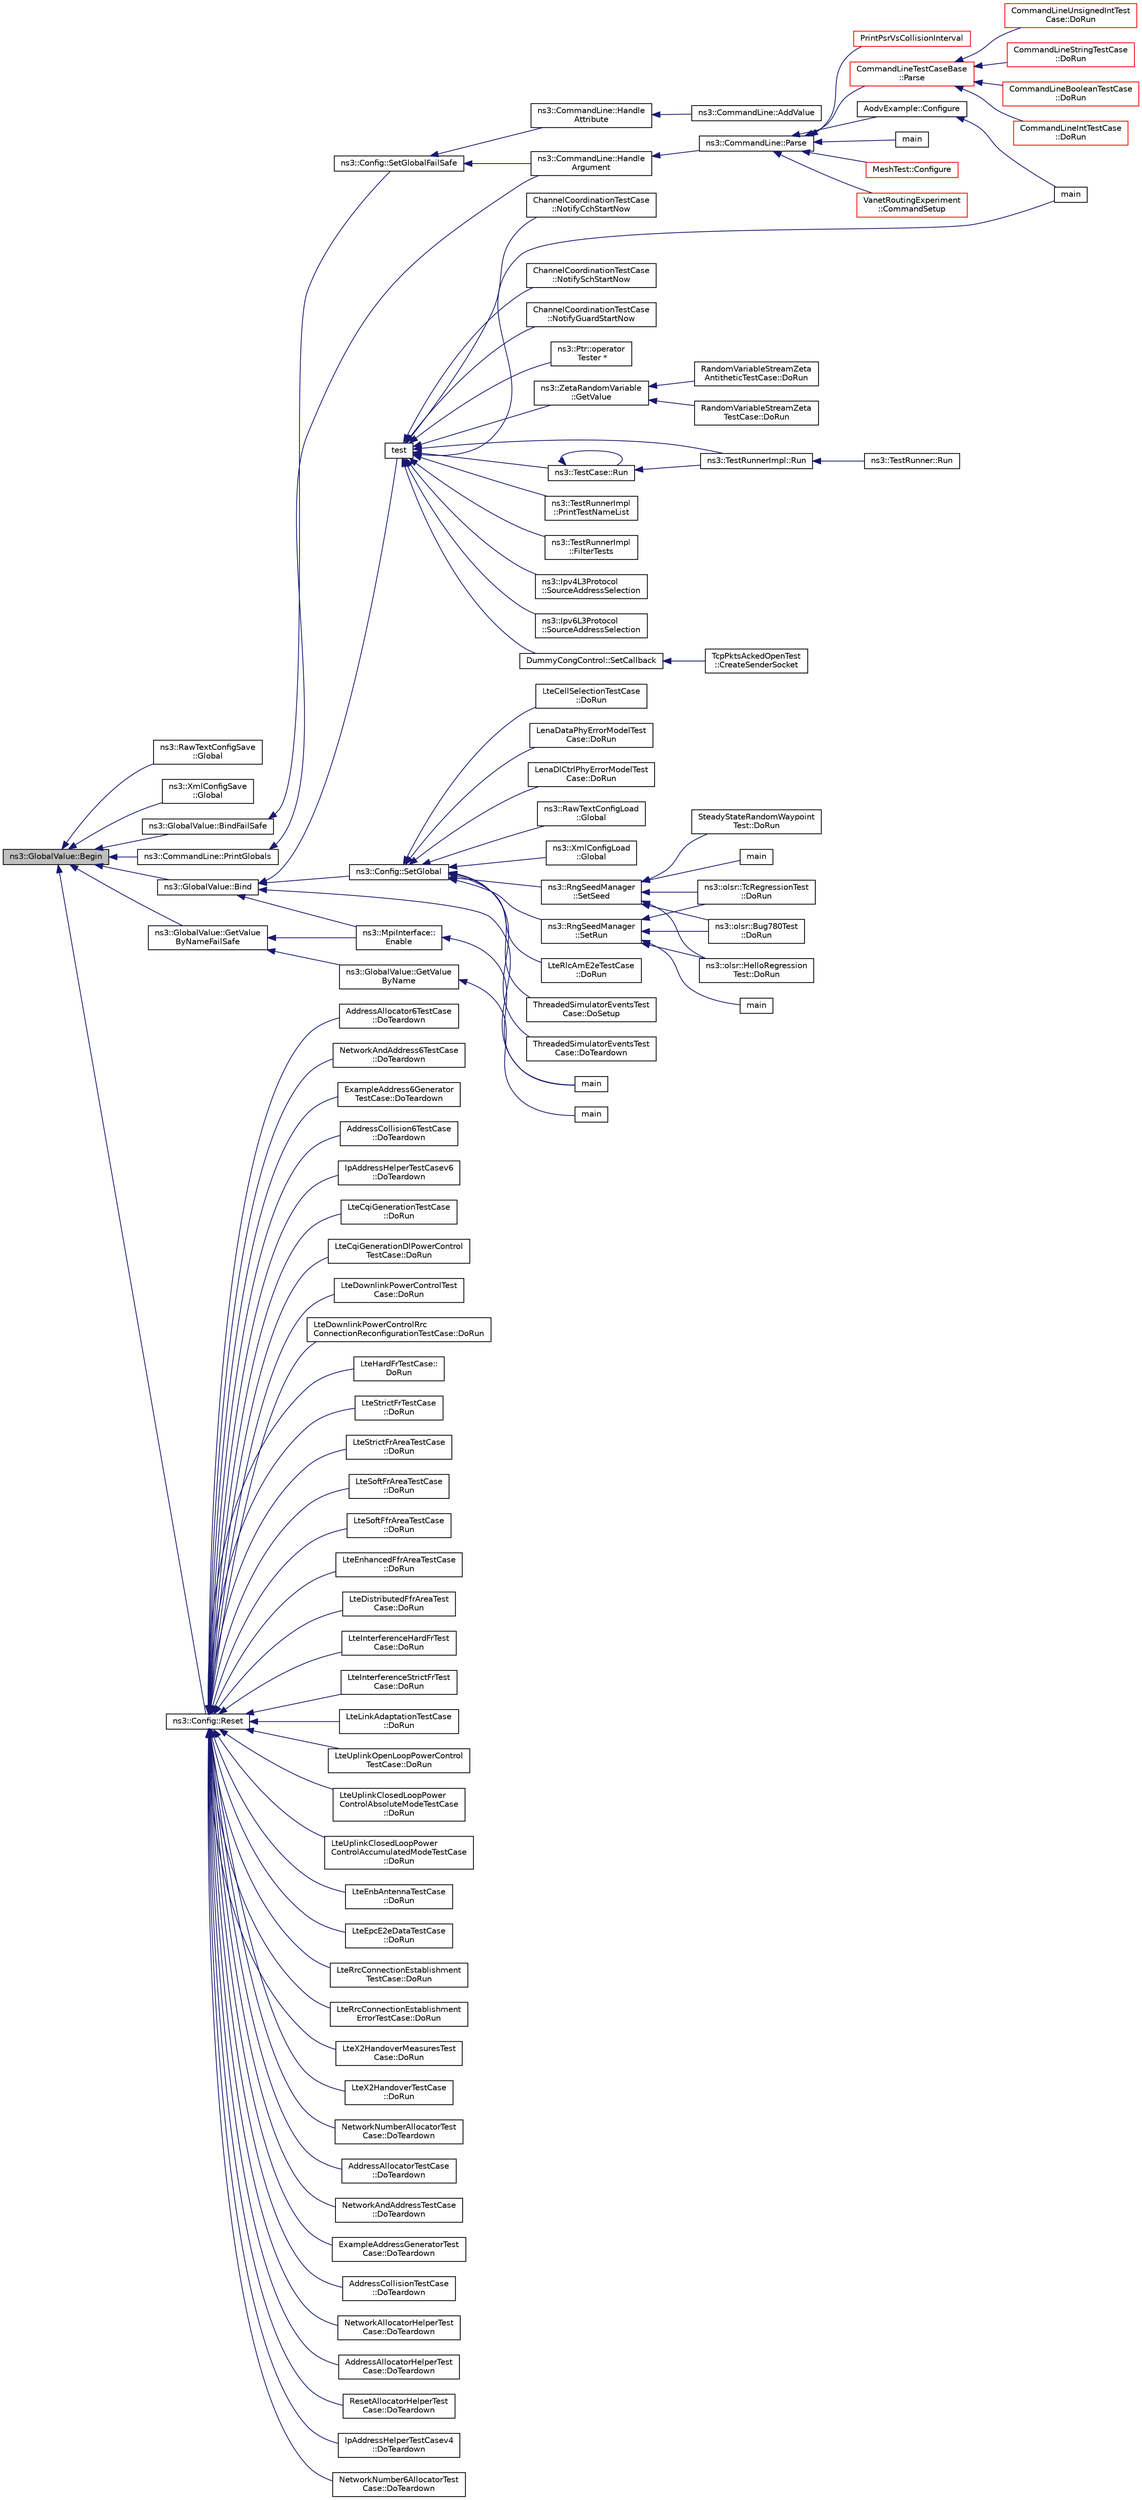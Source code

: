 digraph "ns3::GlobalValue::Begin"
{
  edge [fontname="Helvetica",fontsize="10",labelfontname="Helvetica",labelfontsize="10"];
  node [fontname="Helvetica",fontsize="10",shape=record];
  rankdir="LR";
  Node1 [label="ns3::GlobalValue::Begin",height=0.2,width=0.4,color="black", fillcolor="grey75", style="filled", fontcolor="black"];
  Node1 -> Node2 [dir="back",color="midnightblue",fontsize="10",style="solid"];
  Node2 [label="ns3::RawTextConfigSave\l::Global",height=0.2,width=0.4,color="black", fillcolor="white", style="filled",URL="$d8/de6/classns3_1_1RawTextConfigSave.html#aedac65aa213d155d05ef03aa039bcda3"];
  Node1 -> Node3 [dir="back",color="midnightblue",fontsize="10",style="solid"];
  Node3 [label="ns3::XmlConfigSave\l::Global",height=0.2,width=0.4,color="black", fillcolor="white", style="filled",URL="$d7/d91/classns3_1_1XmlConfigSave.html#a4cd0df25f4499814bce7a3041c155cc1"];
  Node1 -> Node4 [dir="back",color="midnightblue",fontsize="10",style="solid"];
  Node4 [label="ns3::CommandLine::PrintGlobals",height=0.2,width=0.4,color="black", fillcolor="white", style="filled",URL="$dc/d87/classns3_1_1CommandLine.html#ae531d3f88153ab9edac51509cc0cf8be"];
  Node4 -> Node5 [dir="back",color="midnightblue",fontsize="10",style="solid"];
  Node5 [label="ns3::CommandLine::Handle\lArgument",height=0.2,width=0.4,color="black", fillcolor="white", style="filled",URL="$dc/d87/classns3_1_1CommandLine.html#a527b83304a3c713f3e84711a8a2185a7"];
  Node5 -> Node6 [dir="back",color="midnightblue",fontsize="10",style="solid"];
  Node6 [label="ns3::CommandLine::Parse",height=0.2,width=0.4,color="black", fillcolor="white", style="filled",URL="$dc/d87/classns3_1_1CommandLine.html#a5c10b85b3207e5ecb48d907966923156"];
  Node6 -> Node7 [dir="back",color="midnightblue",fontsize="10",style="solid"];
  Node7 [label="AodvExample::Configure",height=0.2,width=0.4,color="black", fillcolor="white", style="filled",URL="$d7/db6/classAodvExample.html#a0700a4fd53f852f3eeca33d4721cc548",tooltip="Configure script parameters,. "];
  Node7 -> Node8 [dir="back",color="midnightblue",fontsize="10",style="solid"];
  Node8 [label="main",height=0.2,width=0.4,color="black", fillcolor="white", style="filled",URL="$d4/de9/aodv_8cc.html#a3c04138a5bfe5d72780bb7e82a18e627"];
  Node6 -> Node9 [dir="back",color="midnightblue",fontsize="10",style="solid"];
  Node9 [label="main",height=0.2,width=0.4,color="black", fillcolor="white", style="filled",URL="$d0/d88/csma-bridge-one-hop_8cc.html#a0ddf1224851353fc92bfbff6f499fa97"];
  Node6 -> Node10 [dir="back",color="midnightblue",fontsize="10",style="solid"];
  Node10 [label="CommandLineTestCaseBase\l::Parse",height=0.2,width=0.4,color="red", fillcolor="white", style="filled",URL="$d6/db6/classCommandLineTestCaseBase.html#aa8bbc2d366637977fd21170282baaa0c"];
  Node10 -> Node11 [dir="back",color="midnightblue",fontsize="10",style="solid"];
  Node11 [label="CommandLineBooleanTestCase\l::DoRun",height=0.2,width=0.4,color="red", fillcolor="white", style="filled",URL="$de/de5/classCommandLineBooleanTestCase.html#a363366e3ebe9d0e64d13911508866f29"];
  Node10 -> Node12 [dir="back",color="midnightblue",fontsize="10",style="solid"];
  Node12 [label="CommandLineIntTestCase\l::DoRun",height=0.2,width=0.4,color="red", fillcolor="white", style="filled",URL="$d5/d6e/classCommandLineIntTestCase.html#af3df43f16f961e471a638094a2465c8c"];
  Node10 -> Node13 [dir="back",color="midnightblue",fontsize="10",style="solid"];
  Node13 [label="CommandLineUnsignedIntTest\lCase::DoRun",height=0.2,width=0.4,color="red", fillcolor="white", style="filled",URL="$d6/d14/classCommandLineUnsignedIntTestCase.html#aa8db209759d5df79d6955b2e68006865"];
  Node10 -> Node14 [dir="back",color="midnightblue",fontsize="10",style="solid"];
  Node14 [label="CommandLineStringTestCase\l::DoRun",height=0.2,width=0.4,color="red", fillcolor="white", style="filled",URL="$dd/db4/classCommandLineStringTestCase.html#a1e1884d2d92e33425b28c503f4a495a8"];
  Node6 -> Node15 [dir="back",color="midnightblue",fontsize="10",style="solid"];
  Node15 [label="MeshTest::Configure",height=0.2,width=0.4,color="red", fillcolor="white", style="filled",URL="$da/dd3/classMeshTest.html#ad608dd51da59550b84b31a5ec71b71fb",tooltip="Configure test from command line arguments. "];
  Node6 -> Node16 [dir="back",color="midnightblue",fontsize="10",style="solid"];
  Node16 [label="VanetRoutingExperiment\l::CommandSetup",height=0.2,width=0.4,color="red", fillcolor="white", style="filled",URL="$d7/d1b/classVanetRoutingExperiment.html#a6faaa1c235b5a015a5896be6fe6e6903",tooltip="Run the simulation. "];
  Node6 -> Node17 [dir="back",color="midnightblue",fontsize="10",style="solid"];
  Node17 [label="PrintPsrVsCollisionInterval",height=0.2,width=0.4,color="red", fillcolor="white", style="filled",URL="$d6/ddc/wifi-phy-test_8cc.html#aab44d6a0275b5772fc749d381feea8ab"];
  Node1 -> Node18 [dir="back",color="midnightblue",fontsize="10",style="solid"];
  Node18 [label="ns3::Config::Reset",height=0.2,width=0.4,color="black", fillcolor="white", style="filled",URL="$d1/d44/group__config.html#ga2c1b65724f42f8c72276d7e7ad6df6db"];
  Node18 -> Node19 [dir="back",color="midnightblue",fontsize="10",style="solid"];
  Node19 [label="NetworkNumberAllocatorTest\lCase::DoTeardown",height=0.2,width=0.4,color="black", fillcolor="white", style="filled",URL="$d1/d1c/classNetworkNumberAllocatorTestCase.html#a078c6ba36a63f866b595b1491dbf1564",tooltip="Implementation to do any local setup required for this TestCase. "];
  Node18 -> Node20 [dir="back",color="midnightblue",fontsize="10",style="solid"];
  Node20 [label="AddressAllocatorTestCase\l::DoTeardown",height=0.2,width=0.4,color="black", fillcolor="white", style="filled",URL="$d3/d1c/classAddressAllocatorTestCase.html#a32e2fc8298c4b9f42c437833ee325588",tooltip="Implementation to do any local setup required for this TestCase. "];
  Node18 -> Node21 [dir="back",color="midnightblue",fontsize="10",style="solid"];
  Node21 [label="NetworkAndAddressTestCase\l::DoTeardown",height=0.2,width=0.4,color="black", fillcolor="white", style="filled",URL="$dc/dd9/classNetworkAndAddressTestCase.html#a047d961acbef00d3553530de20724ab5",tooltip="Implementation to do any local setup required for this TestCase. "];
  Node18 -> Node22 [dir="back",color="midnightblue",fontsize="10",style="solid"];
  Node22 [label="ExampleAddressGeneratorTest\lCase::DoTeardown",height=0.2,width=0.4,color="black", fillcolor="white", style="filled",URL="$d7/d72/classExampleAddressGeneratorTestCase.html#a995114c4ae4f8f0e65c8be207dec527a",tooltip="Implementation to do any local setup required for this TestCase. "];
  Node18 -> Node23 [dir="back",color="midnightblue",fontsize="10",style="solid"];
  Node23 [label="AddressCollisionTestCase\l::DoTeardown",height=0.2,width=0.4,color="black", fillcolor="white", style="filled",URL="$d1/db2/classAddressCollisionTestCase.html#acc84db24a2d44fa909ed0c8b2e3a771c",tooltip="Implementation to do any local setup required for this TestCase. "];
  Node18 -> Node24 [dir="back",color="midnightblue",fontsize="10",style="solid"];
  Node24 [label="NetworkAllocatorHelperTest\lCase::DoTeardown",height=0.2,width=0.4,color="black", fillcolor="white", style="filled",URL="$d4/d39/classNetworkAllocatorHelperTestCase.html#ab22bf9f68723e01700d0ead52e40ca2e",tooltip="Implementation to do any local setup required for this TestCase. "];
  Node18 -> Node25 [dir="back",color="midnightblue",fontsize="10",style="solid"];
  Node25 [label="AddressAllocatorHelperTest\lCase::DoTeardown",height=0.2,width=0.4,color="black", fillcolor="white", style="filled",URL="$d9/d4d/classAddressAllocatorHelperTestCase.html#a4e97fb60346508f005c2c36d696cc999",tooltip="Implementation to do any local setup required for this TestCase. "];
  Node18 -> Node26 [dir="back",color="midnightblue",fontsize="10",style="solid"];
  Node26 [label="ResetAllocatorHelperTest\lCase::DoTeardown",height=0.2,width=0.4,color="black", fillcolor="white", style="filled",URL="$d4/d12/classResetAllocatorHelperTestCase.html#ab079504ad193514f345db867c2425ce2",tooltip="Implementation to do any local setup required for this TestCase. "];
  Node18 -> Node27 [dir="back",color="midnightblue",fontsize="10",style="solid"];
  Node27 [label="IpAddressHelperTestCasev4\l::DoTeardown",height=0.2,width=0.4,color="black", fillcolor="white", style="filled",URL="$d1/d4f/classIpAddressHelperTestCasev4.html#a4b89af9154903e73a8363629eb52f91f",tooltip="Implementation to do any local setup required for this TestCase. "];
  Node18 -> Node28 [dir="back",color="midnightblue",fontsize="10",style="solid"];
  Node28 [label="NetworkNumber6AllocatorTest\lCase::DoTeardown",height=0.2,width=0.4,color="black", fillcolor="white", style="filled",URL="$d0/df4/classNetworkNumber6AllocatorTestCase.html#a848d1104abd604a9a247291215423b5a",tooltip="Implementation to do any local setup required for this TestCase. "];
  Node18 -> Node29 [dir="back",color="midnightblue",fontsize="10",style="solid"];
  Node29 [label="AddressAllocator6TestCase\l::DoTeardown",height=0.2,width=0.4,color="black", fillcolor="white", style="filled",URL="$df/d09/classAddressAllocator6TestCase.html#a793c68d6b71b136720a9449eb1be3356",tooltip="Implementation to do any local setup required for this TestCase. "];
  Node18 -> Node30 [dir="back",color="midnightblue",fontsize="10",style="solid"];
  Node30 [label="NetworkAndAddress6TestCase\l::DoTeardown",height=0.2,width=0.4,color="black", fillcolor="white", style="filled",URL="$d3/d54/classNetworkAndAddress6TestCase.html#af2753127f653141345a32a25950662ed",tooltip="Implementation to do any local setup required for this TestCase. "];
  Node18 -> Node31 [dir="back",color="midnightblue",fontsize="10",style="solid"];
  Node31 [label="ExampleAddress6Generator\lTestCase::DoTeardown",height=0.2,width=0.4,color="black", fillcolor="white", style="filled",URL="$d0/d3f/classExampleAddress6GeneratorTestCase.html#ad4365c4cc962ca136304cc912bce31a6",tooltip="Implementation to do any local setup required for this TestCase. "];
  Node18 -> Node32 [dir="back",color="midnightblue",fontsize="10",style="solid"];
  Node32 [label="AddressCollision6TestCase\l::DoTeardown",height=0.2,width=0.4,color="black", fillcolor="white", style="filled",URL="$d5/d68/classAddressCollision6TestCase.html#af55535f050c2c9fb1e3c1ec1fcf73d4a",tooltip="Implementation to do any local setup required for this TestCase. "];
  Node18 -> Node33 [dir="back",color="midnightblue",fontsize="10",style="solid"];
  Node33 [label="IpAddressHelperTestCasev6\l::DoTeardown",height=0.2,width=0.4,color="black", fillcolor="white", style="filled",URL="$dc/d80/classIpAddressHelperTestCasev6.html#a560c9635d2119509c0df27f7f5dbbeda",tooltip="Implementation to do any local setup required for this TestCase. "];
  Node18 -> Node34 [dir="back",color="midnightblue",fontsize="10",style="solid"];
  Node34 [label="LteCqiGenerationTestCase\l::DoRun",height=0.2,width=0.4,color="black", fillcolor="white", style="filled",URL="$d6/d58/classLteCqiGenerationTestCase.html#a263a0f3670c23e42ed3feb7d353bdd09",tooltip="Implementation to actually run this TestCase. "];
  Node18 -> Node35 [dir="back",color="midnightblue",fontsize="10",style="solid"];
  Node35 [label="LteCqiGenerationDlPowerControl\lTestCase::DoRun",height=0.2,width=0.4,color="black", fillcolor="white", style="filled",URL="$d0/d70/classLteCqiGenerationDlPowerControlTestCase.html#a8a6ba5e52123fc8ed0deb9014a8b0591",tooltip="Implementation to actually run this TestCase. "];
  Node18 -> Node36 [dir="back",color="midnightblue",fontsize="10",style="solid"];
  Node36 [label="LteDownlinkPowerControlTest\lCase::DoRun",height=0.2,width=0.4,color="black", fillcolor="white", style="filled",URL="$dd/d8d/classLteDownlinkPowerControlTestCase.html#a2eb1e31f7313f51061d8aa950d3f4268",tooltip="Implementation to actually run this TestCase. "];
  Node18 -> Node37 [dir="back",color="midnightblue",fontsize="10",style="solid"];
  Node37 [label="LteDownlinkPowerControlRrc\lConnectionReconfigurationTestCase::DoRun",height=0.2,width=0.4,color="black", fillcolor="white", style="filled",URL="$dd/d20/classLteDownlinkPowerControlRrcConnectionReconfigurationTestCase.html#a3f7be434747a85c448ade6fc4500d552",tooltip="Implementation to actually run this TestCase. "];
  Node18 -> Node38 [dir="back",color="midnightblue",fontsize="10",style="solid"];
  Node38 [label="LteHardFrTestCase::\lDoRun",height=0.2,width=0.4,color="black", fillcolor="white", style="filled",URL="$d3/d19/classLteHardFrTestCase.html#a7267927f1ffb7acff88742eb33ab2e3c",tooltip="Implementation to actually run this TestCase. "];
  Node18 -> Node39 [dir="back",color="midnightblue",fontsize="10",style="solid"];
  Node39 [label="LteStrictFrTestCase\l::DoRun",height=0.2,width=0.4,color="black", fillcolor="white", style="filled",URL="$d7/d86/classLteStrictFrTestCase.html#afd223c9e5a1d3e14a244303963e21425",tooltip="Implementation to actually run this TestCase. "];
  Node18 -> Node40 [dir="back",color="midnightblue",fontsize="10",style="solid"];
  Node40 [label="LteStrictFrAreaTestCase\l::DoRun",height=0.2,width=0.4,color="black", fillcolor="white", style="filled",URL="$df/d79/classLteStrictFrAreaTestCase.html#a61e945e04c3b10a50c2f484198199b49",tooltip="Implementation to actually run this TestCase. "];
  Node18 -> Node41 [dir="back",color="midnightblue",fontsize="10",style="solid"];
  Node41 [label="LteSoftFrAreaTestCase\l::DoRun",height=0.2,width=0.4,color="black", fillcolor="white", style="filled",URL="$de/df4/classLteSoftFrAreaTestCase.html#ae0df301b6c0f1a80a0145746b15a109c",tooltip="Implementation to actually run this TestCase. "];
  Node18 -> Node42 [dir="back",color="midnightblue",fontsize="10",style="solid"];
  Node42 [label="LteSoftFfrAreaTestCase\l::DoRun",height=0.2,width=0.4,color="black", fillcolor="white", style="filled",URL="$d5/df1/classLteSoftFfrAreaTestCase.html#aaf88ccad780563fc6394cd97ec9328d4",tooltip="Implementation to actually run this TestCase. "];
  Node18 -> Node43 [dir="back",color="midnightblue",fontsize="10",style="solid"];
  Node43 [label="LteEnhancedFfrAreaTestCase\l::DoRun",height=0.2,width=0.4,color="black", fillcolor="white", style="filled",URL="$dc/d2a/classLteEnhancedFfrAreaTestCase.html#aa242a1923952a50df92c3e291f1ca8a6",tooltip="Implementation to actually run this TestCase. "];
  Node18 -> Node44 [dir="back",color="midnightblue",fontsize="10",style="solid"];
  Node44 [label="LteDistributedFfrAreaTest\lCase::DoRun",height=0.2,width=0.4,color="black", fillcolor="white", style="filled",URL="$d7/d87/classLteDistributedFfrAreaTestCase.html#a1a386a39f2ddc3d22b17a134b775e2b7",tooltip="Implementation to actually run this TestCase. "];
  Node18 -> Node45 [dir="back",color="midnightblue",fontsize="10",style="solid"];
  Node45 [label="LteInterferenceHardFrTest\lCase::DoRun",height=0.2,width=0.4,color="black", fillcolor="white", style="filled",URL="$d5/d60/classLteInterferenceHardFrTestCase.html#a2967abd43e38abed8a9d85d51c59937b",tooltip="Implementation to actually run this TestCase. "];
  Node18 -> Node46 [dir="back",color="midnightblue",fontsize="10",style="solid"];
  Node46 [label="LteInterferenceStrictFrTest\lCase::DoRun",height=0.2,width=0.4,color="black", fillcolor="white", style="filled",URL="$d6/da6/classLteInterferenceStrictFrTestCase.html#a8c8428c04ea0f4a892f289bb8423da52",tooltip="Implementation to actually run this TestCase. "];
  Node18 -> Node47 [dir="back",color="midnightblue",fontsize="10",style="solid"];
  Node47 [label="LteLinkAdaptationTestCase\l::DoRun",height=0.2,width=0.4,color="black", fillcolor="white", style="filled",URL="$d6/df3/classLteLinkAdaptationTestCase.html#a2310163be7e860827f18fce7fd100649",tooltip="Implementation to actually run this TestCase. "];
  Node18 -> Node48 [dir="back",color="midnightblue",fontsize="10",style="solid"];
  Node48 [label="LteUplinkOpenLoopPowerControl\lTestCase::DoRun",height=0.2,width=0.4,color="black", fillcolor="white", style="filled",URL="$d0/d8c/classLteUplinkOpenLoopPowerControlTestCase.html#a1cd67f8fd6b950e1a92142dec9e4af10",tooltip="Implementation to actually run this TestCase. "];
  Node18 -> Node49 [dir="back",color="midnightblue",fontsize="10",style="solid"];
  Node49 [label="LteUplinkClosedLoopPower\lControlAbsoluteModeTestCase\l::DoRun",height=0.2,width=0.4,color="black", fillcolor="white", style="filled",URL="$df/d5e/classLteUplinkClosedLoopPowerControlAbsoluteModeTestCase.html#a6a3e4107566655c5cbbf946c0e68c3d0",tooltip="Implementation to actually run this TestCase. "];
  Node18 -> Node50 [dir="back",color="midnightblue",fontsize="10",style="solid"];
  Node50 [label="LteUplinkClosedLoopPower\lControlAccumulatedModeTestCase\l::DoRun",height=0.2,width=0.4,color="black", fillcolor="white", style="filled",URL="$d0/d7a/classLteUplinkClosedLoopPowerControlAccumulatedModeTestCase.html#aefa91ec44dabd2bed1558fce70290da9",tooltip="Implementation to actually run this TestCase. "];
  Node18 -> Node51 [dir="back",color="midnightblue",fontsize="10",style="solid"];
  Node51 [label="LteEnbAntennaTestCase\l::DoRun",height=0.2,width=0.4,color="black", fillcolor="white", style="filled",URL="$db/d32/classLteEnbAntennaTestCase.html#a6120b567186fa3218fdaa1712399079e",tooltip="Implementation to actually run this TestCase. "];
  Node18 -> Node52 [dir="back",color="midnightblue",fontsize="10",style="solid"];
  Node52 [label="LteEpcE2eDataTestCase\l::DoRun",height=0.2,width=0.4,color="black", fillcolor="white", style="filled",URL="$de/d92/classLteEpcE2eDataTestCase.html#a7b55bb639cd07d8b68365444a4cea639",tooltip="Implementation to actually run this TestCase. "];
  Node18 -> Node53 [dir="back",color="midnightblue",fontsize="10",style="solid"];
  Node53 [label="LteRrcConnectionEstablishment\lTestCase::DoRun",height=0.2,width=0.4,color="black", fillcolor="white", style="filled",URL="$df/dad/classLteRrcConnectionEstablishmentTestCase.html#a2c32cab9b29852f42c4ad1e7b68068b2",tooltip="Implementation to actually run this TestCase. "];
  Node18 -> Node54 [dir="back",color="midnightblue",fontsize="10",style="solid"];
  Node54 [label="LteRrcConnectionEstablishment\lErrorTestCase::DoRun",height=0.2,width=0.4,color="black", fillcolor="white", style="filled",URL="$d3/d7a/classLteRrcConnectionEstablishmentErrorTestCase.html#adaffd410f878c9af5d8d4df0db31eeee",tooltip="Implementation to actually run this TestCase. "];
  Node18 -> Node55 [dir="back",color="midnightblue",fontsize="10",style="solid"];
  Node55 [label="LteX2HandoverMeasuresTest\lCase::DoRun",height=0.2,width=0.4,color="black", fillcolor="white", style="filled",URL="$dd/d82/classLteX2HandoverMeasuresTestCase.html#a6aefe1e71df347688687fb5d8dd54104",tooltip="Implementation to actually run this TestCase. "];
  Node18 -> Node56 [dir="back",color="midnightblue",fontsize="10",style="solid"];
  Node56 [label="LteX2HandoverTestCase\l::DoRun",height=0.2,width=0.4,color="black", fillcolor="white", style="filled",URL="$d4/d48/classLteX2HandoverTestCase.html#a5d77d6fbe61da649203846d4617b4716",tooltip="Implementation to actually run this TestCase. "];
  Node1 -> Node57 [dir="back",color="midnightblue",fontsize="10",style="solid"];
  Node57 [label="ns3::GlobalValue::Bind",height=0.2,width=0.4,color="black", fillcolor="white", style="filled",URL="$dc/d02/classns3_1_1GlobalValue.html#a4fe56773b98d1047cd50e974256fd14a"];
  Node57 -> Node58 [dir="back",color="midnightblue",fontsize="10",style="solid"];
  Node58 [label="main",height=0.2,width=0.4,color="black", fillcolor="white", style="filled",URL="$df/d60/brite-MPI-example_8cc.html#a0ddf1224851353fc92bfbff6f499fa97"];
  Node57 -> Node59 [dir="back",color="midnightblue",fontsize="10",style="solid"];
  Node59 [label="test",height=0.2,width=0.4,color="black", fillcolor="white", style="filled",URL="$d2/def/main-test-sync_8cc.html#a708a4c1a4d0c4acc4c447310dd4db27f"];
  Node59 -> Node8 [dir="back",color="midnightblue",fontsize="10",style="solid"];
  Node59 -> Node60 [dir="back",color="midnightblue",fontsize="10",style="solid"];
  Node60 [label="ns3::Ptr::operator\l Tester *",height=0.2,width=0.4,color="black", fillcolor="white", style="filled",URL="$dc/d90/classns3_1_1Ptr.html#a34606999f733fa070d246f5d178739a1"];
  Node59 -> Node61 [dir="back",color="midnightblue",fontsize="10",style="solid"];
  Node61 [label="ns3::ZetaRandomVariable\l::GetValue",height=0.2,width=0.4,color="black", fillcolor="white", style="filled",URL="$da/dd8/classns3_1_1ZetaRandomVariable.html#a8ab47b42912943fe4eea82bdd250d42a",tooltip="Returns a random double from a zeta distribution with the specified alpha. "];
  Node61 -> Node62 [dir="back",color="midnightblue",fontsize="10",style="solid"];
  Node62 [label="RandomVariableStreamZeta\lTestCase::DoRun",height=0.2,width=0.4,color="black", fillcolor="white", style="filled",URL="$d8/de7/classRandomVariableStreamZetaTestCase.html#a7618faf8620a51f1ed56e1c7e10f3d1f",tooltip="Implementation to actually run this TestCase. "];
  Node61 -> Node63 [dir="back",color="midnightblue",fontsize="10",style="solid"];
  Node63 [label="RandomVariableStreamZeta\lAntitheticTestCase::DoRun",height=0.2,width=0.4,color="black", fillcolor="white", style="filled",URL="$d3/d91/classRandomVariableStreamZetaAntitheticTestCase.html#ac97c0559c3511e171350fabb6a5e8c74",tooltip="Implementation to actually run this TestCase. "];
  Node59 -> Node64 [dir="back",color="midnightblue",fontsize="10",style="solid"];
  Node64 [label="ns3::TestCase::Run",height=0.2,width=0.4,color="black", fillcolor="white", style="filled",URL="$dd/d88/classns3_1_1TestCase.html#abd20623e3e8fcb6bd4ec69e93f32f621",tooltip="Actually run this TestCase. "];
  Node64 -> Node64 [dir="back",color="midnightblue",fontsize="10",style="solid"];
  Node64 -> Node65 [dir="back",color="midnightblue",fontsize="10",style="solid"];
  Node65 [label="ns3::TestRunnerImpl::Run",height=0.2,width=0.4,color="black", fillcolor="white", style="filled",URL="$d7/d71/classns3_1_1TestRunnerImpl.html#aab866f90a3b2d8fa20dabded33e35012"];
  Node65 -> Node66 [dir="back",color="midnightblue",fontsize="10",style="solid"];
  Node66 [label="ns3::TestRunner::Run",height=0.2,width=0.4,color="black", fillcolor="white", style="filled",URL="$d4/dc8/classns3_1_1TestRunner.html#ae581562d0c0d0525e7e0444451ef352c"];
  Node59 -> Node67 [dir="back",color="midnightblue",fontsize="10",style="solid"];
  Node67 [label="ns3::TestRunnerImpl\l::PrintTestNameList",height=0.2,width=0.4,color="black", fillcolor="white", style="filled",URL="$d7/d71/classns3_1_1TestRunnerImpl.html#a9bd9699afbbe1a774e928637621b47c0"];
  Node59 -> Node68 [dir="back",color="midnightblue",fontsize="10",style="solid"];
  Node68 [label="ns3::TestRunnerImpl\l::FilterTests",height=0.2,width=0.4,color="black", fillcolor="white", style="filled",URL="$d7/d71/classns3_1_1TestRunnerImpl.html#a42560fb0ddfece59837a10913426a87b"];
  Node59 -> Node65 [dir="back",color="midnightblue",fontsize="10",style="solid"];
  Node59 -> Node69 [dir="back",color="midnightblue",fontsize="10",style="solid"];
  Node69 [label="ns3::Ipv4L3Protocol\l::SourceAddressSelection",height=0.2,width=0.4,color="black", fillcolor="white", style="filled",URL="$d2/dc9/classns3_1_1Ipv4L3Protocol.html#a60f11e28019741497dd8730f53294b4f",tooltip="Choose the source address to use with destination address. "];
  Node59 -> Node70 [dir="back",color="midnightblue",fontsize="10",style="solid"];
  Node70 [label="ns3::Ipv6L3Protocol\l::SourceAddressSelection",height=0.2,width=0.4,color="black", fillcolor="white", style="filled",URL="$d7/d74/classns3_1_1Ipv6L3Protocol.html#a77acb50e395f36951381977368ebc5cb",tooltip="Choose the source address to use with destination address. "];
  Node59 -> Node71 [dir="back",color="midnightblue",fontsize="10",style="solid"];
  Node71 [label="DummyCongControl::SetCallback",height=0.2,width=0.4,color="black", fillcolor="white", style="filled",URL="$d5/d47/classDummyCongControl.html#a8d64b26513447ac58711ff9a5ccf1c52",tooltip="Set the callback to be used when an ACK is received. "];
  Node71 -> Node72 [dir="back",color="midnightblue",fontsize="10",style="solid"];
  Node72 [label="TcpPktsAckedOpenTest\l::CreateSenderSocket",height=0.2,width=0.4,color="black", fillcolor="white", style="filled",URL="$d7/db5/classTcpPktsAckedOpenTest.html#a06c50cf6667a8292419750b098eae4cb",tooltip="Create and install the socket to install on the sender. "];
  Node59 -> Node73 [dir="back",color="midnightblue",fontsize="10",style="solid"];
  Node73 [label="ChannelCoordinationTestCase\l::NotifyCchStartNow",height=0.2,width=0.4,color="black", fillcolor="white", style="filled",URL="$d7/d43/classChannelCoordinationTestCase.html#aa2e75392bb7cb3146cf254c1863385c9"];
  Node59 -> Node74 [dir="back",color="midnightblue",fontsize="10",style="solid"];
  Node74 [label="ChannelCoordinationTestCase\l::NotifySchStartNow",height=0.2,width=0.4,color="black", fillcolor="white", style="filled",URL="$d7/d43/classChannelCoordinationTestCase.html#a4e52b667926d9120ce45914037c27ef8"];
  Node59 -> Node75 [dir="back",color="midnightblue",fontsize="10",style="solid"];
  Node75 [label="ChannelCoordinationTestCase\l::NotifyGuardStartNow",height=0.2,width=0.4,color="black", fillcolor="white", style="filled",URL="$d7/d43/classChannelCoordinationTestCase.html#a7514a5957cc7f602d6a0fbe9da0333cd"];
  Node57 -> Node76 [dir="back",color="midnightblue",fontsize="10",style="solid"];
  Node76 [label="ns3::Config::SetGlobal",height=0.2,width=0.4,color="black", fillcolor="white", style="filled",URL="$d1/d44/group__config.html#ga0e12663a7bd119b65d0a219a578f2a3c"];
  Node76 -> Node77 [dir="back",color="midnightblue",fontsize="10",style="solid"];
  Node77 [label="ns3::RawTextConfigLoad\l::Global",height=0.2,width=0.4,color="black", fillcolor="white", style="filled",URL="$db/d38/classns3_1_1RawTextConfigLoad.html#a11d5549a7dd21ee2e9bcede5863c4508"];
  Node76 -> Node78 [dir="back",color="midnightblue",fontsize="10",style="solid"];
  Node78 [label="ns3::XmlConfigLoad\l::Global",height=0.2,width=0.4,color="black", fillcolor="white", style="filled",URL="$d8/d3c/classns3_1_1XmlConfigLoad.html#ab0174240a6457248afa9280ac4a4b609"];
  Node76 -> Node79 [dir="back",color="midnightblue",fontsize="10",style="solid"];
  Node79 [label="ns3::RngSeedManager\l::SetSeed",height=0.2,width=0.4,color="black", fillcolor="white", style="filled",URL="$d2/d74/classns3_1_1RngSeedManager.html#ab2a95901871c7b47a3dcf0f70adc58f4",tooltip="Set the seed. "];
  Node79 -> Node80 [dir="back",color="midnightblue",fontsize="10",style="solid"];
  Node80 [label="main",height=0.2,width=0.4,color="black", fillcolor="white", style="filled",URL="$db/d1e/dsdv-manet_8cc.html#a3c04138a5bfe5d72780bb7e82a18e627"];
  Node79 -> Node81 [dir="back",color="midnightblue",fontsize="10",style="solid"];
  Node81 [label="SteadyStateRandomWaypoint\lTest::DoRun",height=0.2,width=0.4,color="black", fillcolor="white", style="filled",URL="$db/d67/classSteadyStateRandomWaypointTest.html#a06b559358eab241daa3a937a038729df",tooltip="Implementation to actually run this TestCase. "];
  Node79 -> Node82 [dir="back",color="midnightblue",fontsize="10",style="solid"];
  Node82 [label="ns3::olsr::Bug780Test\l::DoRun",height=0.2,width=0.4,color="black", fillcolor="white", style="filled",URL="$d9/d95/classns3_1_1olsr_1_1Bug780Test.html#aea2f01c8e6af5f1363b67a23ccaaf030",tooltip="Go. "];
  Node79 -> Node83 [dir="back",color="midnightblue",fontsize="10",style="solid"];
  Node83 [label="ns3::olsr::HelloRegression\lTest::DoRun",height=0.2,width=0.4,color="black", fillcolor="white", style="filled",URL="$de/dad/classns3_1_1olsr_1_1HelloRegressionTest.html#a469da2871e46fb6d56da5820f5aa1982",tooltip="Go. "];
  Node79 -> Node84 [dir="back",color="midnightblue",fontsize="10",style="solid"];
  Node84 [label="ns3::olsr::TcRegressionTest\l::DoRun",height=0.2,width=0.4,color="black", fillcolor="white", style="filled",URL="$dd/dcb/classns3_1_1olsr_1_1TcRegressionTest.html#ab3215c11b0586486c641af620fb1bc0b",tooltip="Go. "];
  Node76 -> Node85 [dir="back",color="midnightblue",fontsize="10",style="solid"];
  Node85 [label="ns3::RngSeedManager\l::SetRun",height=0.2,width=0.4,color="black", fillcolor="white", style="filled",URL="$d2/d74/classns3_1_1RngSeedManager.html#a14c9a839f8141b0e9ec2af0e96d68263",tooltip="Set the run number of simulation. "];
  Node85 -> Node86 [dir="back",color="midnightblue",fontsize="10",style="solid"];
  Node86 [label="main",height=0.2,width=0.4,color="black", fillcolor="white", style="filled",URL="$da/d74/dsr_8cc.html#a0ddf1224851353fc92bfbff6f499fa97"];
  Node85 -> Node82 [dir="back",color="midnightblue",fontsize="10",style="solid"];
  Node85 -> Node83 [dir="back",color="midnightblue",fontsize="10",style="solid"];
  Node85 -> Node84 [dir="back",color="midnightblue",fontsize="10",style="solid"];
  Node76 -> Node87 [dir="back",color="midnightblue",fontsize="10",style="solid"];
  Node87 [label="ThreadedSimulatorEventsTest\lCase::DoSetup",height=0.2,width=0.4,color="black", fillcolor="white", style="filled",URL="$d4/d56/classThreadedSimulatorEventsTestCase.html#a162a95193a9a9e7438fa7acd9c4a60fa",tooltip="Implementation to do any local setup required for this TestCase. "];
  Node76 -> Node88 [dir="back",color="midnightblue",fontsize="10",style="solid"];
  Node88 [label="ThreadedSimulatorEventsTest\lCase::DoTeardown",height=0.2,width=0.4,color="black", fillcolor="white", style="filled",URL="$d4/d56/classThreadedSimulatorEventsTestCase.html#aee3809a0547567c2f10758f9487665d1",tooltip="Implementation to do any local setup required for this TestCase. "];
  Node76 -> Node89 [dir="back",color="midnightblue",fontsize="10",style="solid"];
  Node89 [label="LteCellSelectionTestCase\l::DoRun",height=0.2,width=0.4,color="black", fillcolor="white", style="filled",URL="$d3/d21/classLteCellSelectionTestCase.html#a2ad9dadf26f7beb5d3ed1c6dfbcef90a",tooltip="Setup the simulation according to the configuration set by the class constructor, run it..."];
  Node76 -> Node90 [dir="back",color="midnightblue",fontsize="10",style="solid"];
  Node90 [label="LenaDataPhyErrorModelTest\lCase::DoRun",height=0.2,width=0.4,color="black", fillcolor="white", style="filled",URL="$d0/dbb/classLenaDataPhyErrorModelTestCase.html#a363738c5b8d73b6b3398dc526faf7792",tooltip="Implementation to actually run this TestCase. "];
  Node76 -> Node91 [dir="back",color="midnightblue",fontsize="10",style="solid"];
  Node91 [label="LenaDlCtrlPhyErrorModelTest\lCase::DoRun",height=0.2,width=0.4,color="black", fillcolor="white", style="filled",URL="$db/d32/classLenaDlCtrlPhyErrorModelTestCase.html#a1fb7c0a2adfe1083d7e0883b866b0954",tooltip="Implementation to actually run this TestCase. "];
  Node76 -> Node92 [dir="back",color="midnightblue",fontsize="10",style="solid"];
  Node92 [label="LteRlcAmE2eTestCase\l::DoRun",height=0.2,width=0.4,color="black", fillcolor="white", style="filled",URL="$db/d94/classLteRlcAmE2eTestCase.html#a96cf405c2fe8e9a1c878c615b185d419",tooltip="Implementation to actually run this TestCase. "];
  Node57 -> Node93 [dir="back",color="midnightblue",fontsize="10",style="solid"];
  Node93 [label="ns3::MpiInterface::\lEnable",height=0.2,width=0.4,color="black", fillcolor="white", style="filled",URL="$d8/dbe/classns3_1_1MpiInterface.html#ae4512e9386ba0c1cd0857b8ec4620a8b",tooltip="Sets up parallel communication interface. "];
  Node93 -> Node58 [dir="back",color="midnightblue",fontsize="10",style="solid"];
  Node1 -> Node94 [dir="back",color="midnightblue",fontsize="10",style="solid"];
  Node94 [label="ns3::GlobalValue::BindFailSafe",height=0.2,width=0.4,color="black", fillcolor="white", style="filled",URL="$dc/d02/classns3_1_1GlobalValue.html#acda63956e7f662d674b8e3be79783e64"];
  Node94 -> Node95 [dir="back",color="midnightblue",fontsize="10",style="solid"];
  Node95 [label="ns3::Config::SetGlobalFailSafe",height=0.2,width=0.4,color="black", fillcolor="white", style="filled",URL="$d1/d44/group__config.html#gaccae07399fb761a399558a0a03c52dec"];
  Node95 -> Node5 [dir="back",color="midnightblue",fontsize="10",style="solid"];
  Node95 -> Node96 [dir="back",color="midnightblue",fontsize="10",style="solid"];
  Node96 [label="ns3::CommandLine::Handle\lAttribute",height=0.2,width=0.4,color="black", fillcolor="white", style="filled",URL="$dc/d87/classns3_1_1CommandLine.html#af1fea2680a68a10ce801b1700d0b8693"];
  Node96 -> Node97 [dir="back",color="midnightblue",fontsize="10",style="solid"];
  Node97 [label="ns3::CommandLine::AddValue",height=0.2,width=0.4,color="black", fillcolor="white", style="filled",URL="$dc/d87/classns3_1_1CommandLine.html#ad66977ccb2c042574cb1831b8c1ad18f"];
  Node1 -> Node98 [dir="back",color="midnightblue",fontsize="10",style="solid"];
  Node98 [label="ns3::GlobalValue::GetValue\lByNameFailSafe",height=0.2,width=0.4,color="black", fillcolor="white", style="filled",URL="$dc/d02/classns3_1_1GlobalValue.html#a5ca71172f85db4c2f8c4357e637bb758"];
  Node98 -> Node99 [dir="back",color="midnightblue",fontsize="10",style="solid"];
  Node99 [label="ns3::GlobalValue::GetValue\lByName",height=0.2,width=0.4,color="black", fillcolor="white", style="filled",URL="$dc/d02/classns3_1_1GlobalValue.html#ac9c1b564b0b06dc07765194c9bc4bd29"];
  Node99 -> Node100 [dir="back",color="midnightblue",fontsize="10",style="solid"];
  Node100 [label="main",height=0.2,width=0.4,color="black", fillcolor="white", style="filled",URL="$db/d18/lena-intercell-interference_8cc.html#a0ddf1224851353fc92bfbff6f499fa97"];
  Node98 -> Node93 [dir="back",color="midnightblue",fontsize="10",style="solid"];
}
